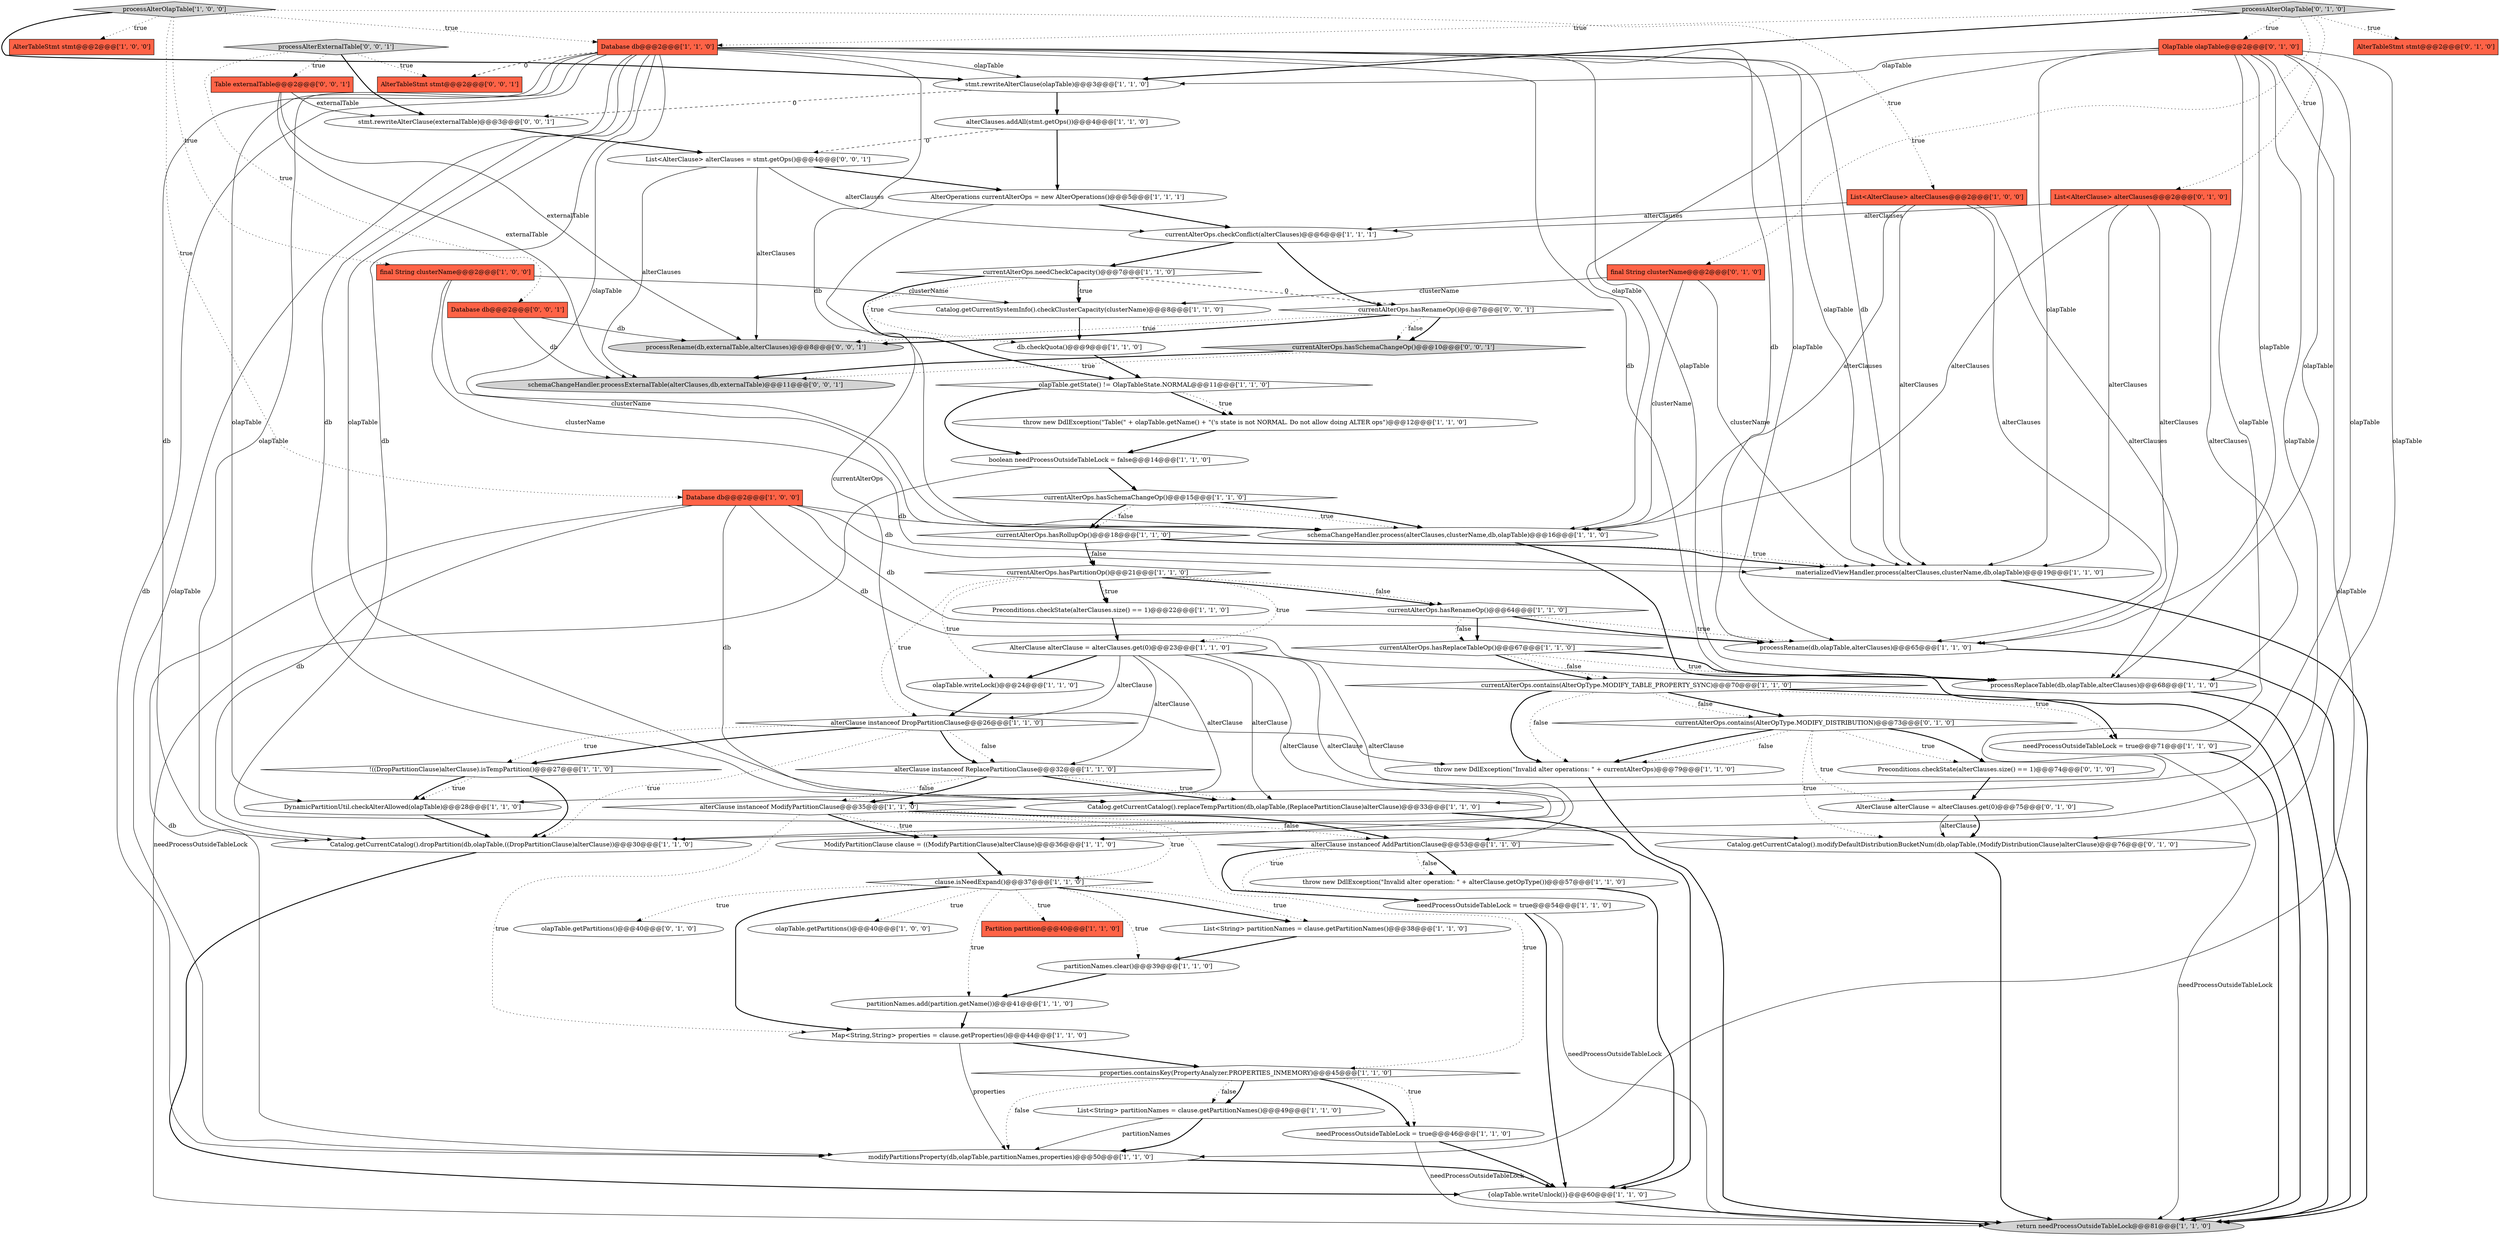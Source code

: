 digraph {
11 [style = filled, label = "Preconditions.checkState(alterClauses.size() == 1)@@@22@@@['1', '1', '0']", fillcolor = white, shape = ellipse image = "AAA0AAABBB1BBB"];
1 [style = filled, label = "processAlterOlapTable['1', '0', '0']", fillcolor = lightgray, shape = diamond image = "AAA0AAABBB1BBB"];
40 [style = filled, label = "needProcessOutsideTableLock = true@@@71@@@['1', '1', '0']", fillcolor = white, shape = ellipse image = "AAA0AAABBB1BBB"];
23 [style = filled, label = "boolean needProcessOutsideTableLock = false@@@14@@@['1', '1', '0']", fillcolor = white, shape = ellipse image = "AAA0AAABBB1BBB"];
7 [style = filled, label = "currentAlterOps.needCheckCapacity()@@@7@@@['1', '1', '0']", fillcolor = white, shape = diamond image = "AAA0AAABBB1BBB"];
45 [style = filled, label = "Database db@@@2@@@['1', '1', '0']", fillcolor = tomato, shape = box image = "AAA0AAABBB1BBB"];
0 [style = filled, label = "Catalog.getCurrentCatalog().dropPartition(db,olapTable,((DropPartitionClause)alterClause))@@@30@@@['1', '1', '0']", fillcolor = white, shape = ellipse image = "AAA0AAABBB1BBB"];
74 [style = filled, label = "AlterTableStmt stmt@@@2@@@['0', '0', '1']", fillcolor = tomato, shape = box image = "AAA0AAABBB3BBB"];
27 [style = filled, label = "Map<String,String> properties = clause.getProperties()@@@44@@@['1', '1', '0']", fillcolor = white, shape = ellipse image = "AAA0AAABBB1BBB"];
4 [style = filled, label = "schemaChangeHandler.process(alterClauses,clusterName,db,olapTable)@@@16@@@['1', '1', '0']", fillcolor = white, shape = ellipse image = "AAA0AAABBB1BBB"];
56 [style = filled, label = "processAlterOlapTable['0', '1', '0']", fillcolor = lightgray, shape = diamond image = "AAA0AAABBB2BBB"];
44 [style = filled, label = "currentAlterOps.checkConflict(alterClauses)@@@6@@@['1', '1', '1']", fillcolor = white, shape = ellipse image = "AAA0AAABBB1BBB"];
18 [style = filled, label = "throw new DdlException(\"Table(\" + olapTable.getName() + \"('s state is not NORMAL. Do not allow doing ALTER ops\")@@@12@@@['1', '1', '0']", fillcolor = white, shape = ellipse image = "AAA0AAABBB1BBB"];
30 [style = filled, label = "alterClause instanceof AddPartitionClause@@@53@@@['1', '1', '0']", fillcolor = white, shape = diamond image = "AAA0AAABBB1BBB"];
51 [style = filled, label = "currentAlterOps.hasRenameOp()@@@64@@@['1', '1', '0']", fillcolor = white, shape = diamond image = "AAA0AAABBB1BBB"];
2 [style = filled, label = "olapTable.getPartitions()@@@40@@@['1', '0', '0']", fillcolor = white, shape = ellipse image = "AAA0AAABBB1BBB"];
52 [style = filled, label = "olapTable.writeLock()@@@24@@@['1', '1', '0']", fillcolor = white, shape = ellipse image = "AAA0AAABBB1BBB"];
48 [style = filled, label = "materializedViewHandler.process(alterClauses,clusterName,db,olapTable)@@@19@@@['1', '1', '0']", fillcolor = white, shape = ellipse image = "AAA0AAABBB1BBB"];
41 [style = filled, label = "Catalog.getCurrentSystemInfo().checkClusterCapacity(clusterName)@@@8@@@['1', '1', '0']", fillcolor = white, shape = ellipse image = "AAA0AAABBB1BBB"];
34 [style = filled, label = "DynamicPartitionUtil.checkAlterAllowed(olapTable)@@@28@@@['1', '1', '0']", fillcolor = white, shape = ellipse image = "AAA0AAABBB1BBB"];
36 [style = filled, label = "olapTable.getState() != OlapTableState.NORMAL@@@11@@@['1', '1', '0']", fillcolor = white, shape = diamond image = "AAA0AAABBB1BBB"];
54 [style = filled, label = "db.checkQuota()@@@9@@@['1', '1', '0']", fillcolor = white, shape = ellipse image = "AAA0AAABBB1BBB"];
59 [style = filled, label = "currentAlterOps.contains(AlterOpType.MODIFY_DISTRIBUTION)@@@73@@@['0', '1', '0']", fillcolor = white, shape = diamond image = "AAA1AAABBB2BBB"];
20 [style = filled, label = "partitionNames.add(partition.getName())@@@41@@@['1', '1', '0']", fillcolor = white, shape = ellipse image = "AAA0AAABBB1BBB"];
67 [style = filled, label = "processAlterExternalTable['0', '0', '1']", fillcolor = lightgray, shape = diamond image = "AAA0AAABBB3BBB"];
25 [style = filled, label = "alterClause instanceof ModifyPartitionClause@@@35@@@['1', '1', '0']", fillcolor = white, shape = diamond image = "AAA0AAABBB1BBB"];
68 [style = filled, label = "stmt.rewriteAlterClause(externalTable)@@@3@@@['0', '0', '1']", fillcolor = white, shape = ellipse image = "AAA0AAABBB3BBB"];
35 [style = filled, label = "final String clusterName@@@2@@@['1', '0', '0']", fillcolor = tomato, shape = box image = "AAA0AAABBB1BBB"];
9 [style = filled, label = "{olapTable.writeUnlock()}@@@60@@@['1', '1', '0']", fillcolor = white, shape = ellipse image = "AAA0AAABBB1BBB"];
37 [style = filled, label = "alterClause instanceof ReplacePartitionClause@@@32@@@['1', '1', '0']", fillcolor = white, shape = diamond image = "AAA0AAABBB1BBB"];
21 [style = filled, label = "stmt.rewriteAlterClause(olapTable)@@@3@@@['1', '1', '0']", fillcolor = white, shape = ellipse image = "AAA0AAABBB1BBB"];
22 [style = filled, label = "throw new DdlException(\"Invalid alter operations: \" + currentAlterOps)@@@79@@@['1', '1', '0']", fillcolor = white, shape = ellipse image = "AAA0AAABBB1BBB"];
16 [style = filled, label = "ModifyPartitionClause clause = ((ModifyPartitionClause)alterClause)@@@36@@@['1', '1', '0']", fillcolor = white, shape = ellipse image = "AAA0AAABBB1BBB"];
24 [style = filled, label = "AlterOperations currentAlterOps = new AlterOperations()@@@5@@@['1', '1', '1']", fillcolor = white, shape = ellipse image = "AAA0AAABBB1BBB"];
33 [style = filled, label = "processRename(db,olapTable,alterClauses)@@@65@@@['1', '1', '0']", fillcolor = white, shape = ellipse image = "AAA0AAABBB1BBB"];
46 [style = filled, label = "alterClauses.addAll(stmt.getOps())@@@4@@@['1', '1', '0']", fillcolor = white, shape = ellipse image = "AAA0AAABBB1BBB"];
47 [style = filled, label = "needProcessOutsideTableLock = true@@@54@@@['1', '1', '0']", fillcolor = white, shape = ellipse image = "AAA0AAABBB1BBB"];
49 [style = filled, label = "clause.isNeedExpand()@@@37@@@['1', '1', '0']", fillcolor = white, shape = diamond image = "AAA0AAABBB1BBB"];
32 [style = filled, label = "currentAlterOps.contains(AlterOpType.MODIFY_TABLE_PROPERTY_SYNC)@@@70@@@['1', '1', '0']", fillcolor = white, shape = diamond image = "AAA0AAABBB1BBB"];
50 [style = filled, label = "throw new DdlException(\"Invalid alter operation: \" + alterClause.getOpType())@@@57@@@['1', '1', '0']", fillcolor = white, shape = ellipse image = "AAA0AAABBB1BBB"];
57 [style = filled, label = "Preconditions.checkState(alterClauses.size() == 1)@@@74@@@['0', '1', '0']", fillcolor = white, shape = ellipse image = "AAA1AAABBB2BBB"];
62 [style = filled, label = "AlterClause alterClause = alterClauses.get(0)@@@75@@@['0', '1', '0']", fillcolor = white, shape = ellipse image = "AAA1AAABBB2BBB"];
8 [style = filled, label = "processReplaceTable(db,olapTable,alterClauses)@@@68@@@['1', '1', '0']", fillcolor = white, shape = ellipse image = "AAA0AAABBB1BBB"];
60 [style = filled, label = "final String clusterName@@@2@@@['0', '1', '0']", fillcolor = tomato, shape = box image = "AAA0AAABBB2BBB"];
66 [style = filled, label = "processRename(db,externalTable,alterClauses)@@@8@@@['0', '0', '1']", fillcolor = lightgray, shape = ellipse image = "AAA0AAABBB3BBB"];
53 [style = filled, label = "alterClause instanceof DropPartitionClause@@@26@@@['1', '1', '0']", fillcolor = white, shape = diamond image = "AAA0AAABBB1BBB"];
42 [style = filled, label = "Database db@@@2@@@['1', '0', '0']", fillcolor = tomato, shape = box image = "AAA0AAABBB1BBB"];
63 [style = filled, label = "OlapTable olapTable@@@2@@@['0', '1', '0']", fillcolor = tomato, shape = box image = "AAA0AAABBB2BBB"];
65 [style = filled, label = "Database db@@@2@@@['0', '0', '1']", fillcolor = tomato, shape = box image = "AAA0AAABBB3BBB"];
29 [style = filled, label = "modifyPartitionsProperty(db,olapTable,partitionNames,properties)@@@50@@@['1', '1', '0']", fillcolor = white, shape = ellipse image = "AAA0AAABBB1BBB"];
26 [style = filled, label = "currentAlterOps.hasReplaceTableOp()@@@67@@@['1', '1', '0']", fillcolor = white, shape = diamond image = "AAA0AAABBB1BBB"];
3 [style = filled, label = "!((DropPartitionClause)alterClause).isTempPartition()@@@27@@@['1', '1', '0']", fillcolor = white, shape = diamond image = "AAA0AAABBB1BBB"];
69 [style = filled, label = "currentAlterOps.hasSchemaChangeOp()@@@10@@@['0', '0', '1']", fillcolor = lightgray, shape = diamond image = "AAA0AAABBB3BBB"];
15 [style = filled, label = "Partition partition@@@40@@@['1', '1', '0']", fillcolor = tomato, shape = box image = "AAA0AAABBB1BBB"];
55 [style = filled, label = "Catalog.getCurrentCatalog().modifyDefaultDistributionBucketNum(db,olapTable,(ModifyDistributionClause)alterClause)@@@76@@@['0', '1', '0']", fillcolor = white, shape = ellipse image = "AAA1AAABBB2BBB"];
19 [style = filled, label = "currentAlterOps.hasPartitionOp()@@@21@@@['1', '1', '0']", fillcolor = white, shape = diamond image = "AAA0AAABBB1BBB"];
13 [style = filled, label = "List<AlterClause> alterClauses@@@2@@@['1', '0', '0']", fillcolor = tomato, shape = box image = "AAA0AAABBB1BBB"];
31 [style = filled, label = "return needProcessOutsideTableLock@@@81@@@['1', '1', '0']", fillcolor = lightgray, shape = ellipse image = "AAA0AAABBB1BBB"];
72 [style = filled, label = "schemaChangeHandler.processExternalTable(alterClauses,db,externalTable)@@@11@@@['0', '0', '1']", fillcolor = lightgray, shape = ellipse image = "AAA0AAABBB3BBB"];
73 [style = filled, label = "Table externalTable@@@2@@@['0', '0', '1']", fillcolor = tomato, shape = box image = "AAA0AAABBB3BBB"];
6 [style = filled, label = "currentAlterOps.hasRollupOp()@@@18@@@['1', '1', '0']", fillcolor = white, shape = diamond image = "AAA0AAABBB1BBB"];
12 [style = filled, label = "currentAlterOps.hasSchemaChangeOp()@@@15@@@['1', '1', '0']", fillcolor = white, shape = diamond image = "AAA0AAABBB1BBB"];
43 [style = filled, label = "AlterClause alterClause = alterClauses.get(0)@@@23@@@['1', '1', '0']", fillcolor = white, shape = ellipse image = "AAA0AAABBB1BBB"];
5 [style = filled, label = "partitionNames.clear()@@@39@@@['1', '1', '0']", fillcolor = white, shape = ellipse image = "AAA0AAABBB1BBB"];
61 [style = filled, label = "AlterTableStmt stmt@@@2@@@['0', '1', '0']", fillcolor = tomato, shape = box image = "AAA0AAABBB2BBB"];
14 [style = filled, label = "List<String> partitionNames = clause.getPartitionNames()@@@38@@@['1', '1', '0']", fillcolor = white, shape = ellipse image = "AAA0AAABBB1BBB"];
70 [style = filled, label = "List<AlterClause> alterClauses = stmt.getOps()@@@4@@@['0', '0', '1']", fillcolor = white, shape = ellipse image = "AAA0AAABBB3BBB"];
38 [style = filled, label = "needProcessOutsideTableLock = true@@@46@@@['1', '1', '0']", fillcolor = white, shape = ellipse image = "AAA0AAABBB1BBB"];
58 [style = filled, label = "olapTable.getPartitions()@@@40@@@['0', '1', '0']", fillcolor = white, shape = ellipse image = "AAA0AAABBB2BBB"];
28 [style = filled, label = "properties.containsKey(PropertyAnalyzer.PROPERTIES_INMEMORY)@@@45@@@['1', '1', '0']", fillcolor = white, shape = diamond image = "AAA0AAABBB1BBB"];
10 [style = filled, label = "Catalog.getCurrentCatalog().replaceTempPartition(db,olapTable,(ReplacePartitionClause)alterClause)@@@33@@@['1', '1', '0']", fillcolor = white, shape = ellipse image = "AAA0AAABBB1BBB"];
39 [style = filled, label = "AlterTableStmt stmt@@@2@@@['1', '0', '0']", fillcolor = tomato, shape = box image = "AAA0AAABBB1BBB"];
64 [style = filled, label = "List<AlterClause> alterClauses@@@2@@@['0', '1', '0']", fillcolor = tomato, shape = box image = "AAA0AAABBB2BBB"];
17 [style = filled, label = "List<String> partitionNames = clause.getPartitionNames()@@@49@@@['1', '1', '0']", fillcolor = white, shape = ellipse image = "AAA0AAABBB1BBB"];
71 [style = filled, label = "currentAlterOps.hasRenameOp()@@@7@@@['0', '0', '1']", fillcolor = white, shape = diamond image = "AAA0AAABBB3BBB"];
35->48 [style = solid, label="clusterName"];
20->27 [style = bold, label=""];
17->29 [style = solid, label="partitionNames"];
37->10 [style = bold, label=""];
67->65 [style = dotted, label="true"];
45->33 [style = solid, label="db"];
53->3 [style = bold, label=""];
45->10 [style = solid, label="db"];
53->37 [style = dotted, label="false"];
50->9 [style = bold, label=""];
59->22 [style = bold, label=""];
49->2 [style = dotted, label="true"];
37->10 [style = dotted, label="true"];
25->16 [style = dotted, label="true"];
59->55 [style = dotted, label="true"];
63->55 [style = solid, label="olapTable"];
9->31 [style = bold, label=""];
51->26 [style = dotted, label="false"];
49->58 [style = dotted, label="true"];
8->31 [style = bold, label=""];
6->19 [style = bold, label=""];
22->31 [style = bold, label=""];
21->46 [style = bold, label=""];
1->42 [style = dotted, label="true"];
49->5 [style = dotted, label="true"];
41->54 [style = bold, label=""];
69->72 [style = bold, label=""];
28->38 [style = dotted, label="true"];
56->60 [style = dotted, label="true"];
7->36 [style = bold, label=""];
36->18 [style = bold, label=""];
7->41 [style = bold, label=""];
45->8 [style = solid, label="db"];
25->16 [style = bold, label=""];
51->33 [style = dotted, label="true"];
19->11 [style = dotted, label="true"];
45->55 [style = solid, label="db"];
28->29 [style = dotted, label="false"];
63->8 [style = solid, label="olapTable"];
63->29 [style = solid, label="olapTable"];
49->20 [style = dotted, label="true"];
56->45 [style = dotted, label="true"];
12->6 [style = dotted, label="false"];
70->72 [style = solid, label="alterClauses"];
57->62 [style = bold, label=""];
71->69 [style = bold, label=""];
24->22 [style = solid, label="currentAlterOps"];
73->72 [style = solid, label="externalTable"];
6->19 [style = dotted, label="false"];
64->8 [style = solid, label="alterClauses"];
52->53 [style = bold, label=""];
37->25 [style = dotted, label="false"];
70->24 [style = bold, label=""];
64->4 [style = solid, label="alterClauses"];
13->33 [style = solid, label="alterClauses"];
44->71 [style = bold, label=""];
32->59 [style = bold, label=""];
6->48 [style = bold, label=""];
14->5 [style = bold, label=""];
62->55 [style = bold, label=""];
64->48 [style = solid, label="alterClauses"];
68->70 [style = bold, label=""];
24->44 [style = bold, label=""];
19->43 [style = dotted, label="true"];
19->52 [style = dotted, label="true"];
25->49 [style = dotted, label="true"];
26->32 [style = dotted, label="false"];
70->44 [style = solid, label="alterClauses"];
33->31 [style = bold, label=""];
43->25 [style = solid, label="alterClause"];
59->62 [style = dotted, label="true"];
11->43 [style = bold, label=""];
59->22 [style = dotted, label="false"];
27->28 [style = bold, label=""];
28->38 [style = bold, label=""];
7->41 [style = dotted, label="true"];
45->29 [style = solid, label="db"];
51->33 [style = bold, label=""];
42->8 [style = solid, label="db"];
54->36 [style = bold, label=""];
25->28 [style = dotted, label="true"];
43->16 [style = solid, label="alterClause"];
38->9 [style = bold, label=""];
63->33 [style = solid, label="olapTable"];
32->40 [style = dotted, label="true"];
25->27 [style = dotted, label="true"];
12->4 [style = dotted, label="true"];
19->11 [style = bold, label=""];
32->59 [style = dotted, label="false"];
71->66 [style = dotted, label="true"];
1->13 [style = dotted, label="true"];
45->8 [style = solid, label="olapTable"];
60->48 [style = solid, label="clusterName"];
43->52 [style = bold, label=""];
26->32 [style = bold, label=""];
28->17 [style = dotted, label="false"];
59->57 [style = dotted, label="true"];
53->0 [style = dotted, label="true"];
45->33 [style = solid, label="olapTable"];
4->31 [style = bold, label=""];
27->29 [style = solid, label="properties"];
45->48 [style = solid, label="olapTable"];
63->4 [style = solid, label="olapTable"];
23->31 [style = solid, label="needProcessOutsideTableLock"];
63->48 [style = solid, label="olapTable"];
49->14 [style = bold, label=""];
56->61 [style = dotted, label="true"];
64->33 [style = solid, label="alterClauses"];
30->50 [style = bold, label=""];
55->31 [style = bold, label=""];
56->63 [style = dotted, label="true"];
42->4 [style = solid, label="db"];
7->54 [style = dotted, label="true"];
28->17 [style = bold, label=""];
73->68 [style = solid, label="externalTable"];
63->0 [style = solid, label="olapTable"];
19->51 [style = bold, label=""];
30->47 [style = bold, label=""];
26->8 [style = bold, label=""];
1->45 [style = dotted, label="true"];
32->40 [style = bold, label=""];
53->3 [style = dotted, label="true"];
38->31 [style = solid, label="needProcessOutsideTableLock"];
60->4 [style = solid, label="clusterName"];
13->8 [style = solid, label="alterClauses"];
65->66 [style = solid, label="db"];
12->4 [style = bold, label=""];
13->4 [style = solid, label="alterClauses"];
60->41 [style = solid, label="clusterName"];
67->74 [style = dotted, label="true"];
43->37 [style = solid, label="alterClause"];
71->69 [style = dotted, label="false"];
40->31 [style = bold, label=""];
13->48 [style = solid, label="alterClauses"];
56->21 [style = bold, label=""];
67->68 [style = bold, label=""];
1->35 [style = dotted, label="true"];
16->49 [style = bold, label=""];
65->72 [style = solid, label="db"];
45->0 [style = solid, label="olapTable"];
36->18 [style = dotted, label="true"];
70->66 [style = solid, label="alterClauses"];
49->15 [style = dotted, label="true"];
42->29 [style = solid, label="db"];
19->51 [style = dotted, label="false"];
23->12 [style = bold, label=""];
42->0 [style = solid, label="db"];
45->0 [style = solid, label="db"];
7->71 [style = dashed, label="0"];
45->21 [style = solid, label="olapTable"];
47->31 [style = solid, label="needProcessOutsideTableLock"];
42->33 [style = solid, label="db"];
73->66 [style = solid, label="externalTable"];
43->30 [style = solid, label="alterClause"];
32->22 [style = bold, label=""];
6->48 [style = dotted, label="true"];
13->44 [style = solid, label="alterClauses"];
63->10 [style = solid, label="olapTable"];
30->50 [style = dotted, label="false"];
56->64 [style = dotted, label="true"];
25->30 [style = dotted, label="false"];
17->29 [style = bold, label=""];
67->73 [style = dotted, label="true"];
42->10 [style = solid, label="db"];
59->57 [style = bold, label=""];
12->6 [style = bold, label=""];
18->23 [style = bold, label=""];
51->26 [style = bold, label=""];
63->21 [style = solid, label="olapTable"];
45->34 [style = solid, label="olapTable"];
49->27 [style = bold, label=""];
29->9 [style = bold, label=""];
43->0 [style = solid, label="alterClause"];
45->48 [style = solid, label="db"];
45->29 [style = solid, label="olapTable"];
35->4 [style = solid, label="clusterName"];
53->37 [style = bold, label=""];
45->4 [style = solid, label="db"];
10->9 [style = bold, label=""];
1->21 [style = bold, label=""];
26->8 [style = dotted, label="true"];
0->9 [style = bold, label=""];
21->68 [style = dashed, label="0"];
69->72 [style = dotted, label="true"];
47->9 [style = bold, label=""];
35->41 [style = solid, label="clusterName"];
46->70 [style = dashed, label="0"];
45->4 [style = solid, label="olapTable"];
62->55 [style = solid, label="alterClause"];
34->0 [style = bold, label=""];
36->23 [style = bold, label=""];
48->31 [style = bold, label=""];
43->53 [style = solid, label="alterClause"];
45->10 [style = solid, label="olapTable"];
42->48 [style = solid, label="db"];
63->34 [style = solid, label="olapTable"];
30->47 [style = dotted, label="true"];
3->0 [style = bold, label=""];
5->20 [style = bold, label=""];
1->39 [style = dotted, label="true"];
71->66 [style = bold, label=""];
3->34 [style = dotted, label="true"];
64->44 [style = solid, label="alterClauses"];
45->74 [style = dashed, label="0"];
40->31 [style = solid, label="needProcessOutsideTableLock"];
44->7 [style = bold, label=""];
19->53 [style = dotted, label="true"];
49->14 [style = dotted, label="true"];
32->22 [style = dotted, label="false"];
43->10 [style = solid, label="alterClause"];
25->30 [style = bold, label=""];
46->24 [style = bold, label=""];
37->25 [style = bold, label=""];
3->34 [style = bold, label=""];
}
